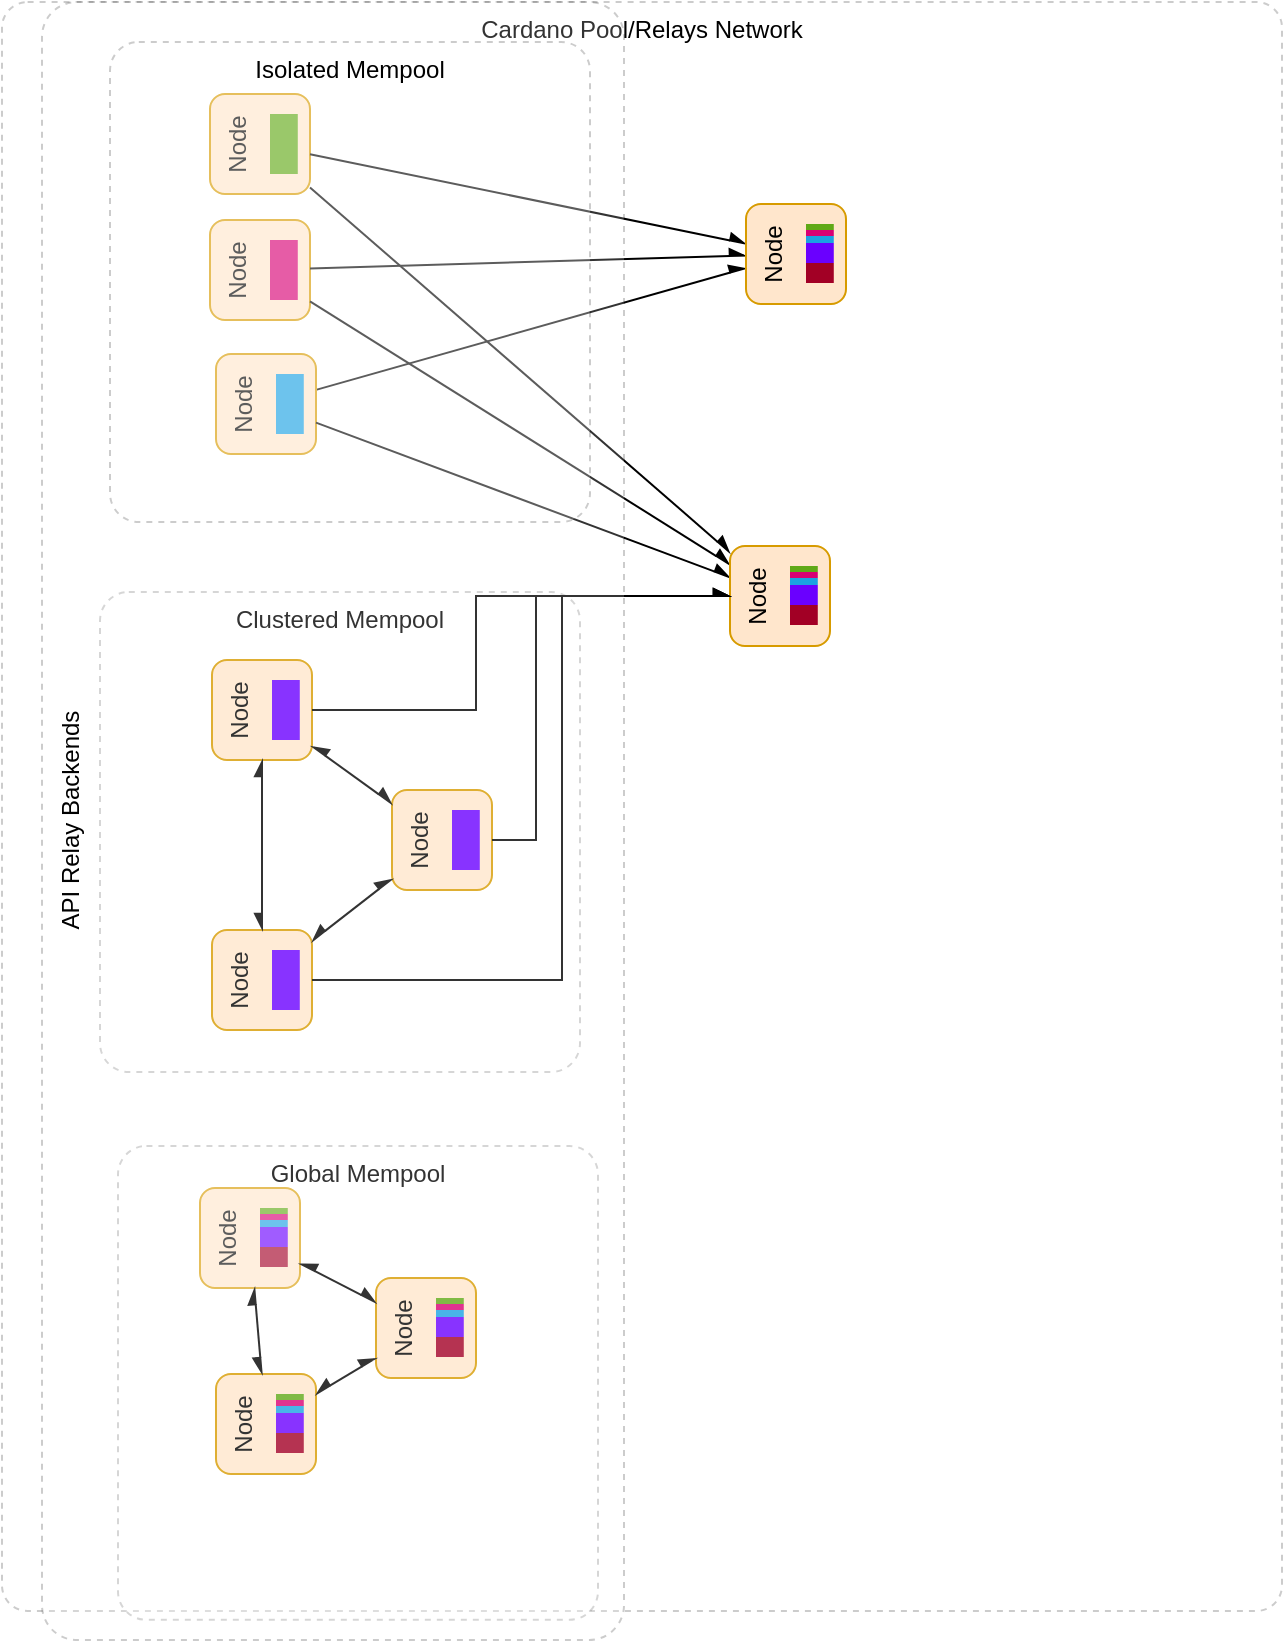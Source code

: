 <mxfile version="15.7.3" type="github"><diagram id="6a731a19-8d31-9384-78a2-239565b7b9f0" name="Page-1"><mxGraphModel dx="3839" dy="-99" grid="0" gridSize="10" guides="1" tooltips="1" connect="1" arrows="1" fold="1" page="1" pageScale="1" pageWidth="1169" pageHeight="827" background="#ffffff" math="1" shadow="0"><root><mxCell id="0"/><mxCell id="1" parent="0"/><mxCell id="PWVrWmLwcKZv5xCnu7mB-158" value="Cardano Pool/Relays Network" style="rounded=1;whiteSpace=wrap;html=1;dashed=1;verticalAlign=top;horizontal=1;spacing=2;arcSize=2;glass=0;sketch=0;shadow=0;opacity=20;strokeColor=default;fillColor=default;fontColor=default;" vertex="1" parent="1"><mxGeometry x="-2016" y="831" width="640" height="804.5" as="geometry"/></mxCell><mxCell id="PWVrWmLwcKZv5xCnu7mB-62" style="edgeStyle=none;rounded=0;orthogonalLoop=1;jettySize=auto;html=1;fontColor=default;startArrow=none;startFill=0;endArrow=async;endFill=1;targetPerimeterSpacing=0;strokeColor=default;jumpStyle=none;" edge="1" parent="1" source="PWVrWmLwcKZv5xCnu7mB-45" target="PWVrWmLwcKZv5xCnu7mB-113"><mxGeometry relative="1" as="geometry"><mxPoint x="-1697" y="922.623" as="targetPoint"/></mxGeometry></mxCell><mxCell id="PWVrWmLwcKZv5xCnu7mB-7" value="Clustered Mempool" style="rounded=1;whiteSpace=wrap;html=1;dashed=1;verticalAlign=top;horizontal=1;spacing=2;arcSize=6;glass=0;sketch=0;shadow=0;opacity=20;strokeColor=default;fillColor=default;fontColor=default;" vertex="1" parent="1"><mxGeometry x="-1967" y="1126" width="240" height="240" as="geometry"/></mxCell><mxCell id="PWVrWmLwcKZv5xCnu7mB-24" value="" style="group" vertex="1" connectable="0" parent="1"><mxGeometry x="-1912" y="877" width="182" height="194" as="geometry"/></mxCell><mxCell id="PWVrWmLwcKZv5xCnu7mB-19" value="Node" style="rounded=1;whiteSpace=wrap;html=1;fillColor=#ffe6cc;strokeColor=#d79b00;verticalAlign=top;treeFolding=0;treeMoving=0;comic=0;horizontal=0;" vertex="1" parent="PWVrWmLwcKZv5xCnu7mB-24"><mxGeometry width="50" height="50.0" as="geometry"/></mxCell><mxCell id="PWVrWmLwcKZv5xCnu7mB-21" value="" style="rounded=0;whiteSpace=wrap;html=1;shadow=0;glass=0;labelBackgroundColor=none;sketch=0;verticalAlign=top;fillColor=#60a917;strokeColor=none;imageAspect=1;fontColor=#ffffff;" vertex="1" parent="PWVrWmLwcKZv5xCnu7mB-24"><mxGeometry x="30" y="10" width="13.89" height="10" as="geometry"/></mxCell><mxCell id="PWVrWmLwcKZv5xCnu7mB-22" value="" style="rounded=0;whiteSpace=wrap;html=1;shadow=0;glass=0;labelBackgroundColor=none;sketch=0;verticalAlign=top;fillColor=#60a917;strokeColor=none;imageAspect=1;fontColor=#ffffff;" vertex="1" parent="PWVrWmLwcKZv5xCnu7mB-24"><mxGeometry x="30" y="20" width="13.89" height="10" as="geometry"/></mxCell><mxCell id="PWVrWmLwcKZv5xCnu7mB-23" value="" style="rounded=0;whiteSpace=wrap;html=1;shadow=0;glass=0;labelBackgroundColor=none;sketch=0;verticalAlign=top;fillColor=#60a917;strokeColor=none;imageAspect=1;fontColor=#ffffff;" vertex="1" parent="PWVrWmLwcKZv5xCnu7mB-24"><mxGeometry x="30" y="30" width="13.89" height="10" as="geometry"/></mxCell><mxCell id="PWVrWmLwcKZv5xCnu7mB-49" value="" style="group" vertex="1" connectable="0" parent="1"><mxGeometry x="-1909" y="1007" width="50" height="50" as="geometry"/></mxCell><mxCell id="PWVrWmLwcKZv5xCnu7mB-45" value="Node" style="rounded=1;whiteSpace=wrap;html=1;fillColor=#ffe6cc;strokeColor=#d79b00;verticalAlign=top;treeFolding=0;treeMoving=0;comic=0;horizontal=0;" vertex="1" parent="PWVrWmLwcKZv5xCnu7mB-49"><mxGeometry width="50" height="50.0" as="geometry"/></mxCell><mxCell id="PWVrWmLwcKZv5xCnu7mB-46" value="" style="rounded=0;whiteSpace=wrap;html=1;shadow=0;glass=0;labelBackgroundColor=none;sketch=0;verticalAlign=top;fillColor=#1ba1e2;strokeColor=none;imageAspect=1;fontColor=#ffffff;" vertex="1" parent="PWVrWmLwcKZv5xCnu7mB-49"><mxGeometry x="30" y="10" width="13.89" height="10" as="geometry"/></mxCell><mxCell id="PWVrWmLwcKZv5xCnu7mB-47" value="" style="rounded=0;whiteSpace=wrap;html=1;shadow=0;glass=0;labelBackgroundColor=none;sketch=0;verticalAlign=top;fillColor=#1ba1e2;strokeColor=none;imageAspect=1;fontColor=#ffffff;" vertex="1" parent="PWVrWmLwcKZv5xCnu7mB-49"><mxGeometry x="30" y="20" width="13.89" height="10" as="geometry"/></mxCell><mxCell id="PWVrWmLwcKZv5xCnu7mB-48" value="" style="rounded=0;whiteSpace=wrap;html=1;shadow=0;glass=0;labelBackgroundColor=none;sketch=0;verticalAlign=top;fillColor=#1ba1e2;strokeColor=none;imageAspect=1;fontColor=#ffffff;" vertex="1" parent="PWVrWmLwcKZv5xCnu7mB-49"><mxGeometry x="30" y="30" width="13.89" height="10" as="geometry"/></mxCell><mxCell id="PWVrWmLwcKZv5xCnu7mB-50" value="" style="group" vertex="1" connectable="0" parent="1"><mxGeometry x="-1912" y="940" width="50" height="50" as="geometry"/></mxCell><mxCell id="PWVrWmLwcKZv5xCnu7mB-36" value="Node" style="rounded=1;whiteSpace=wrap;html=1;fillColor=#ffe6cc;strokeColor=#d79b00;verticalAlign=top;treeFolding=0;treeMoving=0;comic=0;horizontal=0;" vertex="1" parent="PWVrWmLwcKZv5xCnu7mB-50"><mxGeometry width="50" height="50.0" as="geometry"/></mxCell><mxCell id="PWVrWmLwcKZv5xCnu7mB-37" value="" style="rounded=0;whiteSpace=wrap;html=1;shadow=0;glass=0;labelBackgroundColor=none;sketch=0;verticalAlign=top;fillColor=#d80073;strokeColor=none;imageAspect=1;fontColor=#ffffff;" vertex="1" parent="PWVrWmLwcKZv5xCnu7mB-50"><mxGeometry x="30" y="10" width="13.89" height="10" as="geometry"/></mxCell><mxCell id="PWVrWmLwcKZv5xCnu7mB-38" value="" style="rounded=0;whiteSpace=wrap;html=1;shadow=0;glass=0;labelBackgroundColor=none;sketch=0;verticalAlign=top;fillColor=#d80073;strokeColor=none;imageAspect=1;fontColor=#ffffff;" vertex="1" parent="PWVrWmLwcKZv5xCnu7mB-50"><mxGeometry x="30" y="20" width="13.89" height="10" as="geometry"/></mxCell><mxCell id="PWVrWmLwcKZv5xCnu7mB-39" value="" style="rounded=0;whiteSpace=wrap;html=1;shadow=0;glass=0;labelBackgroundColor=none;sketch=0;verticalAlign=top;fillColor=#d80073;strokeColor=none;imageAspect=1;fontColor=#ffffff;" vertex="1" parent="PWVrWmLwcKZv5xCnu7mB-50"><mxGeometry x="30" y="30" width="13.89" height="10" as="geometry"/></mxCell><mxCell id="PWVrWmLwcKZv5xCnu7mB-60" style="edgeStyle=none;rounded=0;orthogonalLoop=1;jettySize=auto;html=1;fontColor=default;startArrow=none;startFill=0;endArrow=async;endFill=1;targetPerimeterSpacing=0;strokeColor=default;jumpStyle=none;" edge="1" parent="1" source="PWVrWmLwcKZv5xCnu7mB-36" target="PWVrWmLwcKZv5xCnu7mB-123"><mxGeometry relative="1" as="geometry"><mxPoint x="-1695" y="1019.857" as="targetPoint"/></mxGeometry></mxCell><mxCell id="PWVrWmLwcKZv5xCnu7mB-61" style="edgeStyle=none;rounded=0;orthogonalLoop=1;jettySize=auto;html=1;fontColor=default;startArrow=none;startFill=0;endArrow=async;endFill=1;targetPerimeterSpacing=0;strokeColor=default;jumpStyle=line;" edge="1" parent="1" source="PWVrWmLwcKZv5xCnu7mB-45" target="PWVrWmLwcKZv5xCnu7mB-123"><mxGeometry relative="1" as="geometry"><mxPoint x="-1695" y="1027.584" as="targetPoint"/></mxGeometry></mxCell><mxCell id="PWVrWmLwcKZv5xCnu7mB-63" style="edgeStyle=none;rounded=0;orthogonalLoop=1;jettySize=auto;html=1;fontColor=default;startArrow=none;startFill=0;endArrow=async;endFill=1;targetPerimeterSpacing=0;strokeColor=default;jumpStyle=none;" edge="1" parent="1" source="PWVrWmLwcKZv5xCnu7mB-19" target="PWVrWmLwcKZv5xCnu7mB-123"><mxGeometry relative="1" as="geometry"><mxPoint x="-1868" y="918.724" as="sourcePoint"/><mxPoint x="-1695" y="1012.599" as="targetPoint"/></mxGeometry></mxCell><mxCell id="PWVrWmLwcKZv5xCnu7mB-64" style="rounded=0;orthogonalLoop=1;jettySize=auto;html=1;fontColor=default;startArrow=none;startFill=0;endArrow=async;endFill=1;strokeColor=default;targetPerimeterSpacing=0;" edge="1" parent="1" source="PWVrWmLwcKZv5xCnu7mB-19" target="PWVrWmLwcKZv5xCnu7mB-113"><mxGeometry relative="1" as="geometry"><mxPoint x="-1848" y="905" as="sourcePoint"/><mxPoint x="-1697" y="907.302" as="targetPoint"/></mxGeometry></mxCell><mxCell id="PWVrWmLwcKZv5xCnu7mB-65" style="edgeStyle=none;rounded=0;orthogonalLoop=1;jettySize=auto;html=1;fontColor=default;startArrow=none;startFill=0;endArrow=async;endFill=1;targetPerimeterSpacing=0;strokeColor=default;jumpStyle=none;" edge="1" parent="1" source="PWVrWmLwcKZv5xCnu7mB-36" target="PWVrWmLwcKZv5xCnu7mB-113"><mxGeometry relative="1" as="geometry"><mxPoint x="-1822" y="959.551" as="sourcePoint"/><mxPoint x="-1697" y="914.628" as="targetPoint"/></mxGeometry></mxCell><mxCell id="PWVrWmLwcKZv5xCnu7mB-66" value="" style="group" vertex="1" connectable="0" parent="1"><mxGeometry x="-1911" y="1160" width="50" height="50" as="geometry"/></mxCell><mxCell id="PWVrWmLwcKZv5xCnu7mB-67" value="Node" style="rounded=1;whiteSpace=wrap;html=1;fillColor=#ffe6cc;strokeColor=#d79b00;verticalAlign=top;treeFolding=0;treeMoving=0;comic=0;horizontal=0;" vertex="1" parent="PWVrWmLwcKZv5xCnu7mB-66"><mxGeometry width="50" height="50.0" as="geometry"/></mxCell><mxCell id="PWVrWmLwcKZv5xCnu7mB-68" value="" style="rounded=0;whiteSpace=wrap;html=1;shadow=0;glass=0;labelBackgroundColor=none;sketch=0;verticalAlign=top;fillColor=#6a00ff;strokeColor=none;imageAspect=1;fontColor=#ffffff;" vertex="1" parent="PWVrWmLwcKZv5xCnu7mB-66"><mxGeometry x="30" y="10" width="13.89" height="10" as="geometry"/></mxCell><mxCell id="PWVrWmLwcKZv5xCnu7mB-69" value="" style="rounded=0;whiteSpace=wrap;html=1;shadow=0;glass=0;labelBackgroundColor=none;sketch=0;verticalAlign=top;fillColor=#6a00ff;strokeColor=none;imageAspect=1;fontColor=#ffffff;" vertex="1" parent="PWVrWmLwcKZv5xCnu7mB-66"><mxGeometry x="30" y="20" width="13.89" height="10" as="geometry"/></mxCell><mxCell id="PWVrWmLwcKZv5xCnu7mB-70" value="" style="rounded=0;whiteSpace=wrap;html=1;shadow=0;glass=0;labelBackgroundColor=none;sketch=0;verticalAlign=top;fillColor=#6a00ff;strokeColor=none;imageAspect=1;fontColor=#ffffff;" vertex="1" parent="PWVrWmLwcKZv5xCnu7mB-66"><mxGeometry x="30" y="30" width="13.89" height="10" as="geometry"/></mxCell><mxCell id="PWVrWmLwcKZv5xCnu7mB-81" value="" style="group" vertex="1" connectable="0" parent="1"><mxGeometry x="-1821" y="1225" width="50" height="50" as="geometry"/></mxCell><mxCell id="PWVrWmLwcKZv5xCnu7mB-82" value="Node" style="rounded=1;whiteSpace=wrap;html=1;fillColor=#ffe6cc;strokeColor=#d79b00;verticalAlign=top;treeFolding=0;treeMoving=0;comic=0;horizontal=0;" vertex="1" parent="PWVrWmLwcKZv5xCnu7mB-81"><mxGeometry width="50" height="50.0" as="geometry"/></mxCell><mxCell id="PWVrWmLwcKZv5xCnu7mB-83" value="" style="rounded=0;whiteSpace=wrap;html=1;shadow=0;glass=0;labelBackgroundColor=none;sketch=0;verticalAlign=top;fillColor=#6a00ff;strokeColor=none;imageAspect=1;fontColor=#ffffff;" vertex="1" parent="PWVrWmLwcKZv5xCnu7mB-81"><mxGeometry x="30" y="10" width="13.89" height="10" as="geometry"/></mxCell><mxCell id="PWVrWmLwcKZv5xCnu7mB-84" value="" style="rounded=0;whiteSpace=wrap;html=1;shadow=0;glass=0;labelBackgroundColor=none;sketch=0;verticalAlign=top;fillColor=#6a00ff;strokeColor=none;imageAspect=1;fontColor=#ffffff;" vertex="1" parent="PWVrWmLwcKZv5xCnu7mB-81"><mxGeometry x="30" y="20" width="13.89" height="10" as="geometry"/></mxCell><mxCell id="PWVrWmLwcKZv5xCnu7mB-85" value="" style="rounded=0;whiteSpace=wrap;html=1;shadow=0;glass=0;labelBackgroundColor=none;sketch=0;verticalAlign=top;fillColor=#6a00ff;strokeColor=none;imageAspect=1;fontColor=#ffffff;" vertex="1" parent="PWVrWmLwcKZv5xCnu7mB-81"><mxGeometry x="30" y="30" width="13.89" height="10" as="geometry"/></mxCell><mxCell id="PWVrWmLwcKZv5xCnu7mB-86" value="" style="group" vertex="1" connectable="0" parent="1"><mxGeometry x="-1911" y="1295" width="50" height="50" as="geometry"/></mxCell><mxCell id="PWVrWmLwcKZv5xCnu7mB-87" value="Node" style="rounded=1;whiteSpace=wrap;html=1;fillColor=#ffe6cc;strokeColor=#d79b00;verticalAlign=top;treeFolding=0;treeMoving=0;comic=0;horizontal=0;" vertex="1" parent="PWVrWmLwcKZv5xCnu7mB-86"><mxGeometry width="50" height="50.0" as="geometry"/></mxCell><mxCell id="PWVrWmLwcKZv5xCnu7mB-88" value="" style="rounded=0;whiteSpace=wrap;html=1;shadow=0;glass=0;labelBackgroundColor=none;sketch=0;verticalAlign=top;fillColor=#6a00ff;strokeColor=none;imageAspect=1;fontColor=#ffffff;" vertex="1" parent="PWVrWmLwcKZv5xCnu7mB-86"><mxGeometry x="30" y="10" width="13.89" height="10" as="geometry"/></mxCell><mxCell id="PWVrWmLwcKZv5xCnu7mB-89" value="" style="rounded=0;whiteSpace=wrap;html=1;shadow=0;glass=0;labelBackgroundColor=none;sketch=0;verticalAlign=top;fillColor=#6a00ff;strokeColor=none;imageAspect=1;fontColor=#ffffff;" vertex="1" parent="PWVrWmLwcKZv5xCnu7mB-86"><mxGeometry x="30" y="20" width="13.89" height="10" as="geometry"/></mxCell><mxCell id="PWVrWmLwcKZv5xCnu7mB-90" value="" style="rounded=0;whiteSpace=wrap;html=1;shadow=0;glass=0;labelBackgroundColor=none;sketch=0;verticalAlign=top;fillColor=#6a00ff;strokeColor=none;imageAspect=1;fontColor=#ffffff;" vertex="1" parent="PWVrWmLwcKZv5xCnu7mB-86"><mxGeometry x="30" y="30" width="13.89" height="10" as="geometry"/></mxCell><mxCell id="PWVrWmLwcKZv5xCnu7mB-91" style="edgeStyle=none;rounded=0;jumpStyle=none;orthogonalLoop=1;jettySize=auto;html=1;fontColor=default;startArrow=async;startFill=1;endArrow=async;endFill=1;targetPerimeterSpacing=0;strokeColor=default;" edge="1" parent="1" source="PWVrWmLwcKZv5xCnu7mB-87" target="PWVrWmLwcKZv5xCnu7mB-67"><mxGeometry relative="1" as="geometry"/></mxCell><mxCell id="PWVrWmLwcKZv5xCnu7mB-92" style="edgeStyle=none;rounded=0;jumpStyle=none;orthogonalLoop=1;jettySize=auto;html=1;fontColor=default;startArrow=async;startFill=1;endArrow=async;endFill=1;targetPerimeterSpacing=0;strokeColor=default;" edge="1" parent="1" source="PWVrWmLwcKZv5xCnu7mB-67" target="PWVrWmLwcKZv5xCnu7mB-82"><mxGeometry relative="1" as="geometry"/></mxCell><mxCell id="PWVrWmLwcKZv5xCnu7mB-93" style="edgeStyle=none;rounded=0;jumpStyle=none;orthogonalLoop=1;jettySize=auto;html=1;fontColor=default;startArrow=async;startFill=1;endArrow=async;endFill=1;targetPerimeterSpacing=0;strokeColor=default;" edge="1" parent="1" source="PWVrWmLwcKZv5xCnu7mB-87" target="PWVrWmLwcKZv5xCnu7mB-82"><mxGeometry relative="1" as="geometry"/></mxCell><mxCell id="PWVrWmLwcKZv5xCnu7mB-112" value="" style="group" vertex="1" connectable="0" parent="1"><mxGeometry x="-1644" y="932" width="50" height="50" as="geometry"/></mxCell><mxCell id="PWVrWmLwcKZv5xCnu7mB-113" value="Node" style="rounded=1;whiteSpace=wrap;html=1;fillColor=#ffe6cc;strokeColor=#d79b00;verticalAlign=top;treeFolding=0;treeMoving=0;comic=0;horizontal=0;" vertex="1" parent="PWVrWmLwcKZv5xCnu7mB-112"><mxGeometry width="50" height="50.0" as="geometry"/></mxCell><mxCell id="PWVrWmLwcKZv5xCnu7mB-114" value="" style="rounded=0;whiteSpace=wrap;html=1;shadow=0;glass=0;labelBackgroundColor=none;sketch=0;verticalAlign=top;fillColor=#60a917;strokeColor=none;imageAspect=1;fontColor=#ffffff;" vertex="1" parent="PWVrWmLwcKZv5xCnu7mB-112"><mxGeometry x="30" y="10" width="13.89" height="3" as="geometry"/></mxCell><mxCell id="PWVrWmLwcKZv5xCnu7mB-116" value="" style="rounded=0;whiteSpace=wrap;html=1;shadow=0;glass=0;labelBackgroundColor=none;sketch=0;verticalAlign=top;fillColor=#1ba1e2;strokeColor=none;imageAspect=1;fontColor=#ffffff;" vertex="1" parent="PWVrWmLwcKZv5xCnu7mB-112"><mxGeometry x="30" y="16" width="13.89" height="3.5" as="geometry"/></mxCell><mxCell id="PWVrWmLwcKZv5xCnu7mB-119" value="" style="rounded=0;whiteSpace=wrap;html=1;shadow=0;glass=0;labelBackgroundColor=none;sketch=0;verticalAlign=top;fillColor=#d80073;strokeColor=none;imageAspect=1;fontColor=#ffffff;" vertex="1" parent="PWVrWmLwcKZv5xCnu7mB-112"><mxGeometry x="30" y="13" width="13.89" height="3" as="geometry"/></mxCell><mxCell id="PWVrWmLwcKZv5xCnu7mB-120" value="" style="rounded=0;whiteSpace=wrap;html=1;shadow=0;glass=0;labelBackgroundColor=none;sketch=0;verticalAlign=top;fillColor=#6a00ff;strokeColor=none;imageAspect=1;fontColor=#ffffff;" vertex="1" parent="PWVrWmLwcKZv5xCnu7mB-112"><mxGeometry x="30" y="19.5" width="13.89" height="10" as="geometry"/></mxCell><mxCell id="PWVrWmLwcKZv5xCnu7mB-115" value="" style="rounded=0;whiteSpace=wrap;html=1;shadow=0;glass=0;labelBackgroundColor=none;sketch=0;verticalAlign=top;fillColor=#a20025;strokeColor=none;imageAspect=1;fontColor=#ffffff;" vertex="1" parent="PWVrWmLwcKZv5xCnu7mB-112"><mxGeometry x="30" y="29.5" width="13.89" height="10" as="geometry"/></mxCell><mxCell id="PWVrWmLwcKZv5xCnu7mB-122" value="" style="group" vertex="1" connectable="0" parent="1"><mxGeometry x="-1652" y="1103" width="50" height="50" as="geometry"/></mxCell><mxCell id="PWVrWmLwcKZv5xCnu7mB-123" value="Node" style="rounded=1;whiteSpace=wrap;html=1;fillColor=#ffe6cc;strokeColor=#d79b00;verticalAlign=top;treeFolding=0;treeMoving=0;comic=0;horizontal=0;" vertex="1" parent="PWVrWmLwcKZv5xCnu7mB-122"><mxGeometry width="50" height="50.0" as="geometry"/></mxCell><mxCell id="PWVrWmLwcKZv5xCnu7mB-124" value="" style="rounded=0;whiteSpace=wrap;html=1;shadow=0;glass=0;labelBackgroundColor=none;sketch=0;verticalAlign=top;fillColor=#60a917;strokeColor=none;imageAspect=1;fontColor=#ffffff;" vertex="1" parent="PWVrWmLwcKZv5xCnu7mB-122"><mxGeometry x="30" y="10" width="13.89" height="3" as="geometry"/></mxCell><mxCell id="PWVrWmLwcKZv5xCnu7mB-125" value="" style="rounded=0;whiteSpace=wrap;html=1;shadow=0;glass=0;labelBackgroundColor=none;sketch=0;verticalAlign=top;fillColor=#1ba1e2;strokeColor=none;imageAspect=1;fontColor=#ffffff;" vertex="1" parent="PWVrWmLwcKZv5xCnu7mB-122"><mxGeometry x="30" y="16" width="13.89" height="3.5" as="geometry"/></mxCell><mxCell id="PWVrWmLwcKZv5xCnu7mB-126" value="" style="rounded=0;whiteSpace=wrap;html=1;shadow=0;glass=0;labelBackgroundColor=none;sketch=0;verticalAlign=top;fillColor=#d80073;strokeColor=none;imageAspect=1;fontColor=#ffffff;" vertex="1" parent="PWVrWmLwcKZv5xCnu7mB-122"><mxGeometry x="30" y="13" width="13.89" height="3" as="geometry"/></mxCell><mxCell id="PWVrWmLwcKZv5xCnu7mB-127" value="" style="rounded=0;whiteSpace=wrap;html=1;shadow=0;glass=0;labelBackgroundColor=none;sketch=0;verticalAlign=top;fillColor=#6a00ff;strokeColor=none;imageAspect=1;fontColor=#ffffff;" vertex="1" parent="PWVrWmLwcKZv5xCnu7mB-122"><mxGeometry x="30" y="19.5" width="13.89" height="10" as="geometry"/></mxCell><mxCell id="PWVrWmLwcKZv5xCnu7mB-128" value="" style="rounded=0;whiteSpace=wrap;html=1;shadow=0;glass=0;labelBackgroundColor=none;sketch=0;verticalAlign=top;fillColor=#a20025;strokeColor=none;imageAspect=1;fontColor=#ffffff;" vertex="1" parent="PWVrWmLwcKZv5xCnu7mB-122"><mxGeometry x="30" y="29.5" width="13.89" height="10" as="geometry"/></mxCell><mxCell id="PWVrWmLwcKZv5xCnu7mB-129" value="" style="group" vertex="1" connectable="0" parent="1"><mxGeometry x="-1917" y="1424" width="199" height="215.9" as="geometry"/></mxCell><mxCell id="PWVrWmLwcKZv5xCnu7mB-130" value="Node" style="rounded=1;whiteSpace=wrap;html=1;fillColor=#ffe6cc;strokeColor=#d79b00;verticalAlign=top;treeFolding=0;treeMoving=0;comic=0;horizontal=0;" vertex="1" parent="PWVrWmLwcKZv5xCnu7mB-129"><mxGeometry width="50" height="50.0" as="geometry"/></mxCell><mxCell id="PWVrWmLwcKZv5xCnu7mB-131" value="" style="rounded=0;whiteSpace=wrap;html=1;shadow=0;glass=0;labelBackgroundColor=none;sketch=0;verticalAlign=top;fillColor=#60a917;strokeColor=none;imageAspect=1;fontColor=#ffffff;" vertex="1" parent="PWVrWmLwcKZv5xCnu7mB-129"><mxGeometry x="30" y="10" width="13.89" height="3" as="geometry"/></mxCell><mxCell id="PWVrWmLwcKZv5xCnu7mB-132" value="" style="rounded=0;whiteSpace=wrap;html=1;shadow=0;glass=0;labelBackgroundColor=none;sketch=0;verticalAlign=top;fillColor=#1ba1e2;strokeColor=none;imageAspect=1;fontColor=#ffffff;" vertex="1" parent="PWVrWmLwcKZv5xCnu7mB-129"><mxGeometry x="30" y="16" width="13.89" height="3.5" as="geometry"/></mxCell><mxCell id="PWVrWmLwcKZv5xCnu7mB-133" value="" style="rounded=0;whiteSpace=wrap;html=1;shadow=0;glass=0;labelBackgroundColor=none;sketch=0;verticalAlign=top;fillColor=#d80073;strokeColor=none;imageAspect=1;fontColor=#ffffff;" vertex="1" parent="PWVrWmLwcKZv5xCnu7mB-129"><mxGeometry x="30" y="13" width="13.89" height="3" as="geometry"/></mxCell><mxCell id="PWVrWmLwcKZv5xCnu7mB-134" value="" style="rounded=0;whiteSpace=wrap;html=1;shadow=0;glass=0;labelBackgroundColor=none;sketch=0;verticalAlign=top;fillColor=#6a00ff;strokeColor=none;imageAspect=1;fontColor=#ffffff;" vertex="1" parent="PWVrWmLwcKZv5xCnu7mB-129"><mxGeometry x="30" y="19.5" width="13.89" height="10" as="geometry"/></mxCell><mxCell id="PWVrWmLwcKZv5xCnu7mB-135" value="" style="rounded=0;whiteSpace=wrap;html=1;shadow=0;glass=0;labelBackgroundColor=none;sketch=0;verticalAlign=top;fillColor=#a20025;strokeColor=none;imageAspect=1;fontColor=#ffffff;" vertex="1" parent="PWVrWmLwcKZv5xCnu7mB-129"><mxGeometry x="30" y="29.5" width="13.89" height="10" as="geometry"/></mxCell><mxCell id="PWVrWmLwcKZv5xCnu7mB-8" value="Global Mempool" style="rounded=1;whiteSpace=wrap;html=1;dashed=1;verticalAlign=top;horizontal=1;spacing=2;arcSize=6;glass=0;sketch=0;shadow=0;opacity=20;strokeColor=default;fillColor=default;fontColor=default;" vertex="1" parent="PWVrWmLwcKZv5xCnu7mB-129"><mxGeometry x="-41" y="-21" width="240" height="236.9" as="geometry"/></mxCell><mxCell id="PWVrWmLwcKZv5xCnu7mB-136" value="" style="group" vertex="1" connectable="0" parent="1"><mxGeometry x="-1909" y="1517" width="50" height="50" as="geometry"/></mxCell><mxCell id="PWVrWmLwcKZv5xCnu7mB-137" value="Node" style="rounded=1;whiteSpace=wrap;html=1;fillColor=#ffe6cc;strokeColor=#d79b00;verticalAlign=top;treeFolding=0;treeMoving=0;comic=0;horizontal=0;" vertex="1" parent="PWVrWmLwcKZv5xCnu7mB-136"><mxGeometry width="50" height="50.0" as="geometry"/></mxCell><mxCell id="PWVrWmLwcKZv5xCnu7mB-138" value="" style="rounded=0;whiteSpace=wrap;html=1;shadow=0;glass=0;labelBackgroundColor=none;sketch=0;verticalAlign=top;fillColor=#60a917;strokeColor=none;imageAspect=1;fontColor=#ffffff;" vertex="1" parent="PWVrWmLwcKZv5xCnu7mB-136"><mxGeometry x="30" y="10" width="13.89" height="3" as="geometry"/></mxCell><mxCell id="PWVrWmLwcKZv5xCnu7mB-139" value="" style="rounded=0;whiteSpace=wrap;html=1;shadow=0;glass=0;labelBackgroundColor=none;sketch=0;verticalAlign=top;fillColor=#1ba1e2;strokeColor=none;imageAspect=1;fontColor=#ffffff;" vertex="1" parent="PWVrWmLwcKZv5xCnu7mB-136"><mxGeometry x="30" y="16" width="13.89" height="3.5" as="geometry"/></mxCell><mxCell id="PWVrWmLwcKZv5xCnu7mB-140" value="" style="rounded=0;whiteSpace=wrap;html=1;shadow=0;glass=0;labelBackgroundColor=none;sketch=0;verticalAlign=top;fillColor=#d80073;strokeColor=none;imageAspect=1;fontColor=#ffffff;" vertex="1" parent="PWVrWmLwcKZv5xCnu7mB-136"><mxGeometry x="30" y="13" width="13.89" height="3" as="geometry"/></mxCell><mxCell id="PWVrWmLwcKZv5xCnu7mB-141" value="" style="rounded=0;whiteSpace=wrap;html=1;shadow=0;glass=0;labelBackgroundColor=none;sketch=0;verticalAlign=top;fillColor=#6a00ff;strokeColor=none;imageAspect=1;fontColor=#ffffff;" vertex="1" parent="PWVrWmLwcKZv5xCnu7mB-136"><mxGeometry x="30" y="19.5" width="13.89" height="10" as="geometry"/></mxCell><mxCell id="PWVrWmLwcKZv5xCnu7mB-142" value="" style="rounded=0;whiteSpace=wrap;html=1;shadow=0;glass=0;labelBackgroundColor=none;sketch=0;verticalAlign=top;fillColor=#a20025;strokeColor=none;imageAspect=1;fontColor=#ffffff;" vertex="1" parent="PWVrWmLwcKZv5xCnu7mB-136"><mxGeometry x="30" y="29.5" width="13.89" height="10" as="geometry"/></mxCell><mxCell id="PWVrWmLwcKZv5xCnu7mB-143" value="" style="group" vertex="1" connectable="0" parent="1"><mxGeometry x="-1829" y="1469" width="50" height="50" as="geometry"/></mxCell><mxCell id="PWVrWmLwcKZv5xCnu7mB-144" value="Node" style="rounded=1;whiteSpace=wrap;html=1;fillColor=#ffe6cc;strokeColor=#d79b00;verticalAlign=top;treeFolding=0;treeMoving=0;comic=0;horizontal=0;" vertex="1" parent="PWVrWmLwcKZv5xCnu7mB-143"><mxGeometry width="50" height="50.0" as="geometry"/></mxCell><mxCell id="PWVrWmLwcKZv5xCnu7mB-145" value="" style="rounded=0;whiteSpace=wrap;html=1;shadow=0;glass=0;labelBackgroundColor=none;sketch=0;verticalAlign=top;fillColor=#60a917;strokeColor=none;imageAspect=1;fontColor=#ffffff;" vertex="1" parent="PWVrWmLwcKZv5xCnu7mB-143"><mxGeometry x="30" y="10" width="13.89" height="3" as="geometry"/></mxCell><mxCell id="PWVrWmLwcKZv5xCnu7mB-146" value="" style="rounded=0;whiteSpace=wrap;html=1;shadow=0;glass=0;labelBackgroundColor=none;sketch=0;verticalAlign=top;fillColor=#1ba1e2;strokeColor=none;imageAspect=1;fontColor=#ffffff;" vertex="1" parent="PWVrWmLwcKZv5xCnu7mB-143"><mxGeometry x="30" y="16" width="13.89" height="3.5" as="geometry"/></mxCell><mxCell id="PWVrWmLwcKZv5xCnu7mB-147" value="" style="rounded=0;whiteSpace=wrap;html=1;shadow=0;glass=0;labelBackgroundColor=none;sketch=0;verticalAlign=top;fillColor=#d80073;strokeColor=none;imageAspect=1;fontColor=#ffffff;" vertex="1" parent="PWVrWmLwcKZv5xCnu7mB-143"><mxGeometry x="30" y="13" width="13.89" height="3" as="geometry"/></mxCell><mxCell id="PWVrWmLwcKZv5xCnu7mB-148" value="" style="rounded=0;whiteSpace=wrap;html=1;shadow=0;glass=0;labelBackgroundColor=none;sketch=0;verticalAlign=top;fillColor=#6a00ff;strokeColor=none;imageAspect=1;fontColor=#ffffff;" vertex="1" parent="PWVrWmLwcKZv5xCnu7mB-143"><mxGeometry x="30" y="19.5" width="13.89" height="10" as="geometry"/></mxCell><mxCell id="PWVrWmLwcKZv5xCnu7mB-149" value="" style="rounded=0;whiteSpace=wrap;html=1;shadow=0;glass=0;labelBackgroundColor=none;sketch=0;verticalAlign=top;fillColor=#a20025;strokeColor=none;imageAspect=1;fontColor=#ffffff;" vertex="1" parent="PWVrWmLwcKZv5xCnu7mB-143"><mxGeometry x="30" y="29.5" width="13.89" height="10" as="geometry"/></mxCell><mxCell id="PWVrWmLwcKZv5xCnu7mB-150" style="edgeStyle=none;rounded=0;jumpStyle=none;orthogonalLoop=1;jettySize=auto;html=1;fontColor=default;startArrow=async;startFill=1;endArrow=async;endFill=1;targetPerimeterSpacing=0;strokeColor=default;" edge="1" parent="1" source="PWVrWmLwcKZv5xCnu7mB-130" target="PWVrWmLwcKZv5xCnu7mB-144"><mxGeometry relative="1" as="geometry"/></mxCell><mxCell id="PWVrWmLwcKZv5xCnu7mB-151" style="edgeStyle=none;rounded=0;jumpStyle=none;orthogonalLoop=1;jettySize=auto;html=1;fontColor=default;startArrow=async;startFill=1;endArrow=async;endFill=1;targetPerimeterSpacing=0;strokeColor=default;" edge="1" parent="1" source="PWVrWmLwcKZv5xCnu7mB-137" target="PWVrWmLwcKZv5xCnu7mB-144"><mxGeometry relative="1" as="geometry"/></mxCell><mxCell id="PWVrWmLwcKZv5xCnu7mB-152" style="edgeStyle=none;rounded=0;jumpStyle=none;orthogonalLoop=1;jettySize=auto;html=1;fontColor=default;startArrow=async;startFill=1;endArrow=async;endFill=1;targetPerimeterSpacing=0;strokeColor=default;" edge="1" parent="1" source="PWVrWmLwcKZv5xCnu7mB-137" target="PWVrWmLwcKZv5xCnu7mB-130"><mxGeometry relative="1" as="geometry"/></mxCell><mxCell id="PWVrWmLwcKZv5xCnu7mB-154" style="edgeStyle=orthogonalEdgeStyle;rounded=0;jumpStyle=none;orthogonalLoop=1;jettySize=auto;html=1;entryX=0;entryY=0.5;entryDx=0;entryDy=0;fontColor=default;startArrow=none;startFill=0;endArrow=async;endFill=1;targetPerimeterSpacing=0;strokeColor=default;" edge="1" parent="1" source="PWVrWmLwcKZv5xCnu7mB-82" target="PWVrWmLwcKZv5xCnu7mB-123"><mxGeometry relative="1" as="geometry"><Array as="points"><mxPoint x="-1749" y="1250"/><mxPoint x="-1749" y="1128"/></Array></mxGeometry></mxCell><mxCell id="PWVrWmLwcKZv5xCnu7mB-155" style="edgeStyle=orthogonalEdgeStyle;rounded=0;jumpStyle=none;orthogonalLoop=1;jettySize=auto;html=1;fontColor=default;startArrow=none;startFill=0;endArrow=async;endFill=1;targetPerimeterSpacing=0;strokeColor=default;" edge="1" parent="1" source="PWVrWmLwcKZv5xCnu7mB-67" target="PWVrWmLwcKZv5xCnu7mB-123"><mxGeometry relative="1" as="geometry"><Array as="points"><mxPoint x="-1779" y="1185"/><mxPoint x="-1779" y="1128"/></Array></mxGeometry></mxCell><mxCell id="PWVrWmLwcKZv5xCnu7mB-156" style="edgeStyle=orthogonalEdgeStyle;rounded=0;jumpStyle=none;orthogonalLoop=1;jettySize=auto;html=1;fontColor=default;startArrow=none;startFill=0;endArrow=async;endFill=1;targetPerimeterSpacing=0;strokeColor=default;" edge="1" parent="1" source="PWVrWmLwcKZv5xCnu7mB-87" target="PWVrWmLwcKZv5xCnu7mB-123"><mxGeometry relative="1" as="geometry"><Array as="points"><mxPoint x="-1736" y="1320"/><mxPoint x="-1736" y="1128"/></Array></mxGeometry></mxCell><mxCell id="PWVrWmLwcKZv5xCnu7mB-157" value="API Relay Backends" style="rounded=1;whiteSpace=wrap;html=1;dashed=1;verticalAlign=top;horizontal=0;spacing=2;arcSize=6;glass=0;sketch=0;shadow=0;opacity=20;strokeColor=default;fillColor=default;fontColor=default;" vertex="1" parent="1"><mxGeometry x="-1996" y="831" width="291" height="819" as="geometry"/></mxCell><mxCell id="PWVrWmLwcKZv5xCnu7mB-1" value="Isolated Mempool" style="rounded=1;whiteSpace=wrap;html=1;dashed=1;verticalAlign=top;horizontal=1;spacing=2;arcSize=6;glass=0;sketch=0;shadow=0;opacity=20;strokeColor=default;fillColor=default;fontColor=default;" vertex="1" parent="1"><mxGeometry x="-1962" y="851" width="240" height="240" as="geometry"/></mxCell></root></mxGraphModel></diagram></mxfile>